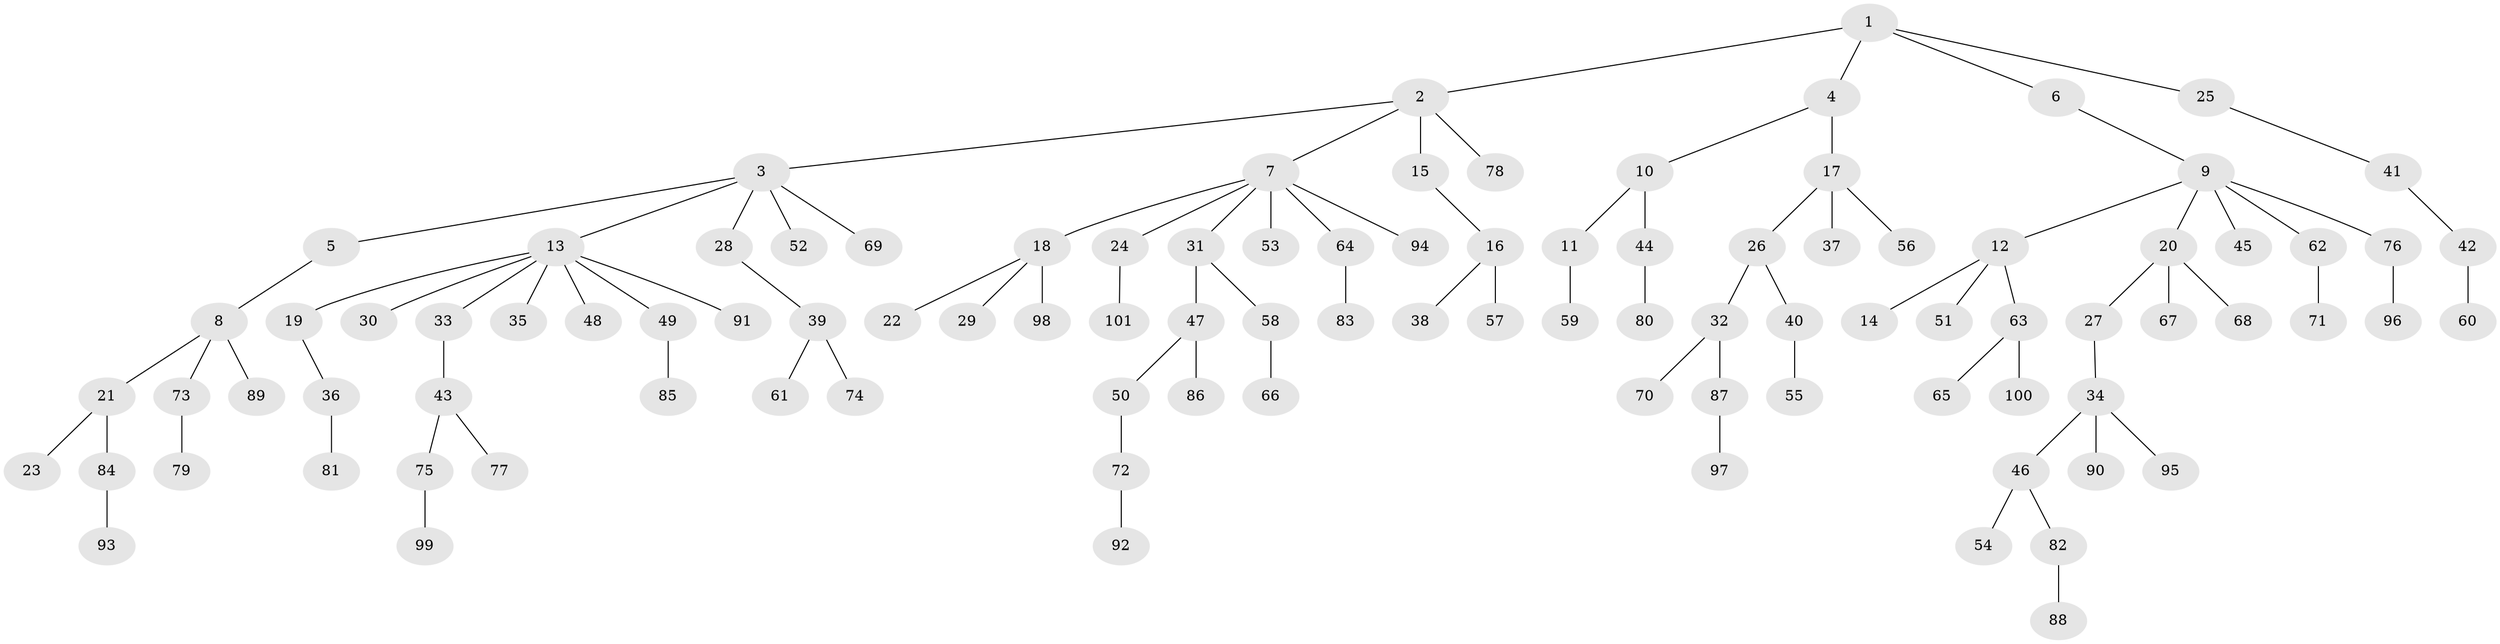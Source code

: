 // Generated by graph-tools (version 1.1) at 2025/11/02/27/25 16:11:26]
// undirected, 101 vertices, 100 edges
graph export_dot {
graph [start="1"]
  node [color=gray90,style=filled];
  1;
  2;
  3;
  4;
  5;
  6;
  7;
  8;
  9;
  10;
  11;
  12;
  13;
  14;
  15;
  16;
  17;
  18;
  19;
  20;
  21;
  22;
  23;
  24;
  25;
  26;
  27;
  28;
  29;
  30;
  31;
  32;
  33;
  34;
  35;
  36;
  37;
  38;
  39;
  40;
  41;
  42;
  43;
  44;
  45;
  46;
  47;
  48;
  49;
  50;
  51;
  52;
  53;
  54;
  55;
  56;
  57;
  58;
  59;
  60;
  61;
  62;
  63;
  64;
  65;
  66;
  67;
  68;
  69;
  70;
  71;
  72;
  73;
  74;
  75;
  76;
  77;
  78;
  79;
  80;
  81;
  82;
  83;
  84;
  85;
  86;
  87;
  88;
  89;
  90;
  91;
  92;
  93;
  94;
  95;
  96;
  97;
  98;
  99;
  100;
  101;
  1 -- 2;
  1 -- 4;
  1 -- 6;
  1 -- 25;
  2 -- 3;
  2 -- 7;
  2 -- 15;
  2 -- 78;
  3 -- 5;
  3 -- 13;
  3 -- 28;
  3 -- 52;
  3 -- 69;
  4 -- 10;
  4 -- 17;
  5 -- 8;
  6 -- 9;
  7 -- 18;
  7 -- 24;
  7 -- 31;
  7 -- 53;
  7 -- 64;
  7 -- 94;
  8 -- 21;
  8 -- 73;
  8 -- 89;
  9 -- 12;
  9 -- 20;
  9 -- 45;
  9 -- 62;
  9 -- 76;
  10 -- 11;
  10 -- 44;
  11 -- 59;
  12 -- 14;
  12 -- 51;
  12 -- 63;
  13 -- 19;
  13 -- 30;
  13 -- 33;
  13 -- 35;
  13 -- 48;
  13 -- 49;
  13 -- 91;
  15 -- 16;
  16 -- 38;
  16 -- 57;
  17 -- 26;
  17 -- 37;
  17 -- 56;
  18 -- 22;
  18 -- 29;
  18 -- 98;
  19 -- 36;
  20 -- 27;
  20 -- 67;
  20 -- 68;
  21 -- 23;
  21 -- 84;
  24 -- 101;
  25 -- 41;
  26 -- 32;
  26 -- 40;
  27 -- 34;
  28 -- 39;
  31 -- 47;
  31 -- 58;
  32 -- 70;
  32 -- 87;
  33 -- 43;
  34 -- 46;
  34 -- 90;
  34 -- 95;
  36 -- 81;
  39 -- 61;
  39 -- 74;
  40 -- 55;
  41 -- 42;
  42 -- 60;
  43 -- 75;
  43 -- 77;
  44 -- 80;
  46 -- 54;
  46 -- 82;
  47 -- 50;
  47 -- 86;
  49 -- 85;
  50 -- 72;
  58 -- 66;
  62 -- 71;
  63 -- 65;
  63 -- 100;
  64 -- 83;
  72 -- 92;
  73 -- 79;
  75 -- 99;
  76 -- 96;
  82 -- 88;
  84 -- 93;
  87 -- 97;
}
